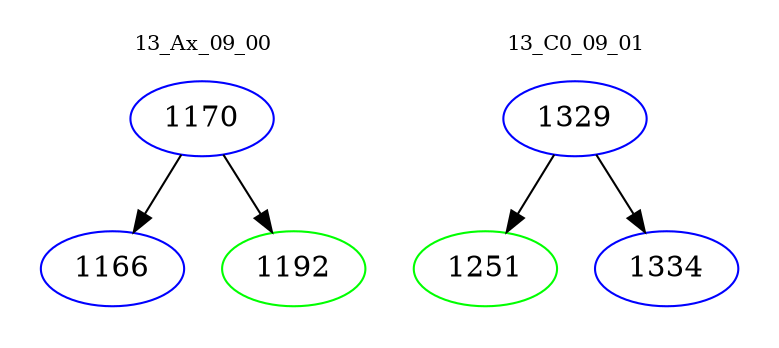 digraph{
subgraph cluster_0 {
color = white
label = "13_Ax_09_00";
fontsize=10;
T0_1170 [label="1170", color="blue"]
T0_1170 -> T0_1166 [color="black"]
T0_1166 [label="1166", color="blue"]
T0_1170 -> T0_1192 [color="black"]
T0_1192 [label="1192", color="green"]
}
subgraph cluster_1 {
color = white
label = "13_C0_09_01";
fontsize=10;
T1_1329 [label="1329", color="blue"]
T1_1329 -> T1_1251 [color="black"]
T1_1251 [label="1251", color="green"]
T1_1329 -> T1_1334 [color="black"]
T1_1334 [label="1334", color="blue"]
}
}
